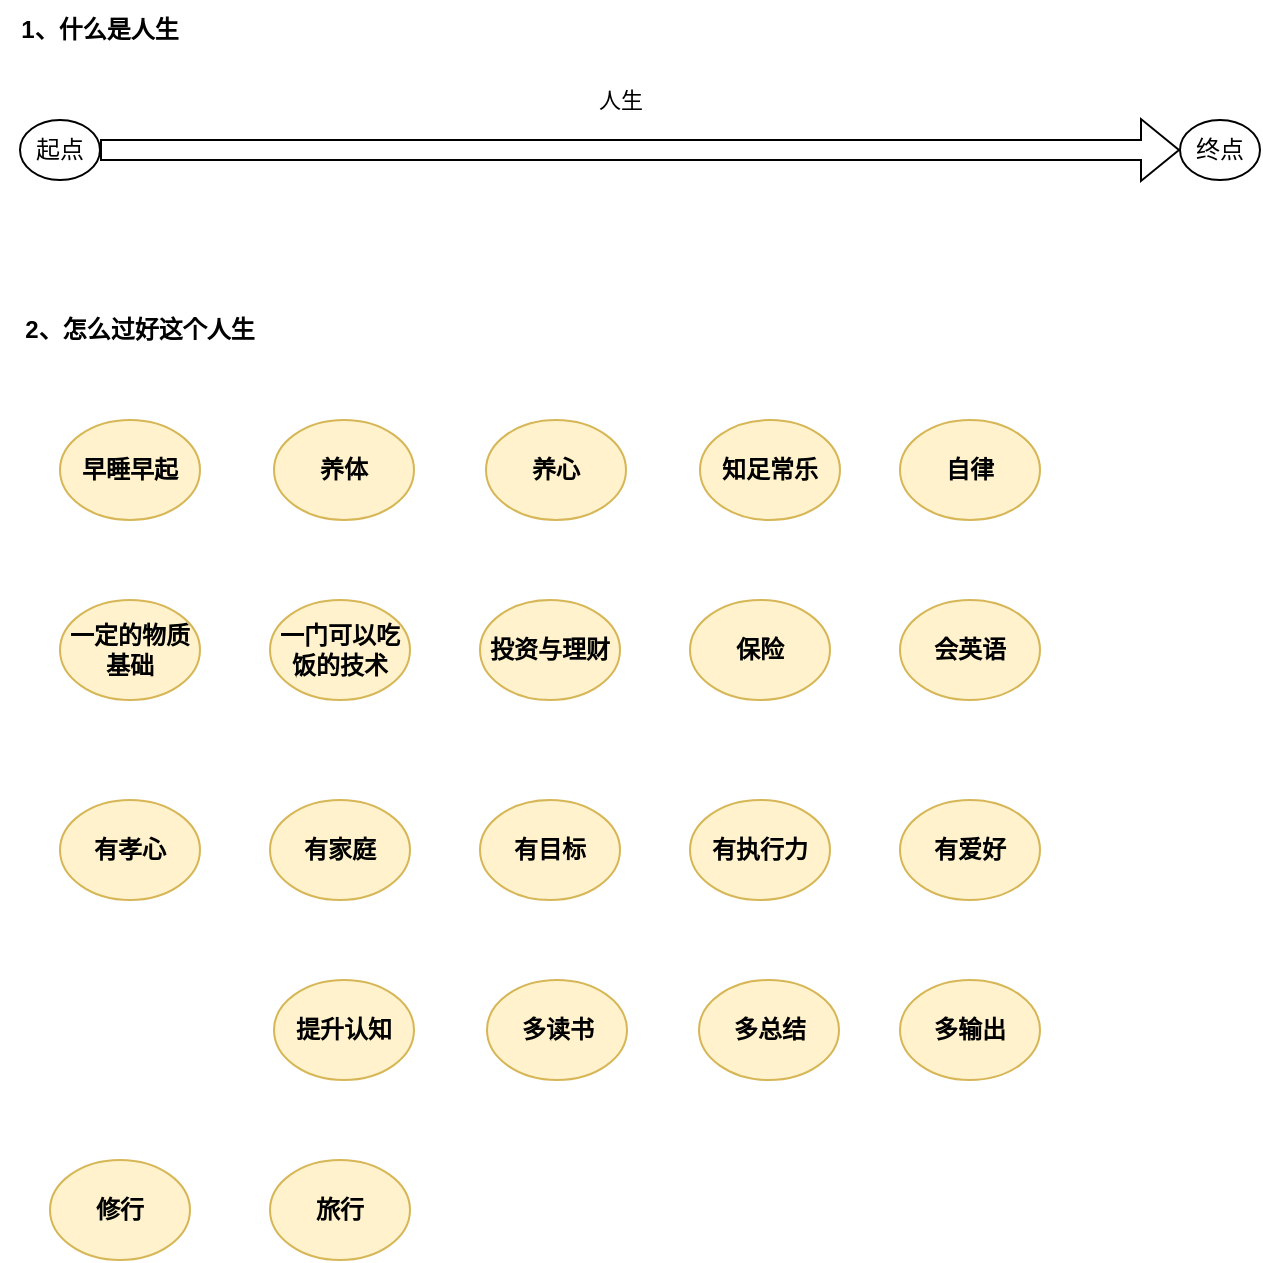 <mxfile version="16.5.3" type="github">
  <diagram id="ZKx9zjy7iOst4Df-iox1" name="第 1 页">
    <mxGraphModel dx="1038" dy="539" grid="1" gridSize="10" guides="1" tooltips="1" connect="1" arrows="1" fold="1" page="1" pageScale="1" pageWidth="827" pageHeight="1169" math="0" shadow="0">
      <root>
        <mxCell id="0" />
        <mxCell id="1" parent="0" />
        <mxCell id="bndzpAf4vowpiUw_1lPS-4" value="起点" style="ellipse;whiteSpace=wrap;html=1;" vertex="1" parent="1">
          <mxGeometry x="50" y="100" width="40" height="30" as="geometry" />
        </mxCell>
        <mxCell id="bndzpAf4vowpiUw_1lPS-5" value="终点" style="ellipse;whiteSpace=wrap;html=1;" vertex="1" parent="1">
          <mxGeometry x="630" y="100" width="40" height="30" as="geometry" />
        </mxCell>
        <mxCell id="bndzpAf4vowpiUw_1lPS-8" value="" style="shape=flexArrow;endArrow=classic;html=1;rounded=0;exitX=1;exitY=0.5;exitDx=0;exitDy=0;entryX=0;entryY=0.5;entryDx=0;entryDy=0;" edge="1" parent="1" source="bndzpAf4vowpiUw_1lPS-4" target="bndzpAf4vowpiUw_1lPS-5">
          <mxGeometry width="50" height="50" relative="1" as="geometry">
            <mxPoint x="100" y="120" as="sourcePoint" />
            <mxPoint x="740" y="80" as="targetPoint" />
          </mxGeometry>
        </mxCell>
        <mxCell id="bndzpAf4vowpiUw_1lPS-13" value="人生" style="edgeLabel;html=1;align=center;verticalAlign=middle;resizable=0;points=[];" vertex="1" connectable="0" parent="bndzpAf4vowpiUw_1lPS-8">
          <mxGeometry x="-0.207" y="-4" relative="1" as="geometry">
            <mxPoint x="46" y="-29" as="offset" />
          </mxGeometry>
        </mxCell>
        <mxCell id="bndzpAf4vowpiUw_1lPS-14" value="1、什么是人生" style="text;html=1;strokeColor=none;fillColor=none;align=center;verticalAlign=middle;whiteSpace=wrap;rounded=0;fontStyle=1" vertex="1" parent="1">
          <mxGeometry x="40" y="40" width="100" height="30" as="geometry" />
        </mxCell>
        <mxCell id="bndzpAf4vowpiUw_1lPS-16" value="2、怎么过好这个人生" style="text;html=1;strokeColor=none;fillColor=none;align=center;verticalAlign=middle;whiteSpace=wrap;rounded=0;fontStyle=1" vertex="1" parent="1">
          <mxGeometry x="40" y="190" width="140" height="30" as="geometry" />
        </mxCell>
        <mxCell id="bndzpAf4vowpiUw_1lPS-21" value="早睡早起" style="ellipse;whiteSpace=wrap;html=1;labelBackgroundColor=none;fillColor=#fff2cc;strokeColor=#d6b656;fontStyle=1" vertex="1" parent="1">
          <mxGeometry x="70" y="250" width="70" height="50" as="geometry" />
        </mxCell>
        <mxCell id="bndzpAf4vowpiUw_1lPS-54" value="养体" style="ellipse;whiteSpace=wrap;html=1;labelBackgroundColor=none;fillColor=#fff2cc;strokeColor=#d6b656;fontStyle=1" vertex="1" parent="1">
          <mxGeometry x="177" y="250" width="70" height="50" as="geometry" />
        </mxCell>
        <mxCell id="bndzpAf4vowpiUw_1lPS-55" value="养心" style="ellipse;whiteSpace=wrap;html=1;labelBackgroundColor=none;fillColor=#fff2cc;strokeColor=#d6b656;fontStyle=1" vertex="1" parent="1">
          <mxGeometry x="283" y="250" width="70" height="50" as="geometry" />
        </mxCell>
        <mxCell id="bndzpAf4vowpiUw_1lPS-56" value="一定的物质基础" style="ellipse;whiteSpace=wrap;html=1;labelBackgroundColor=none;fillColor=#fff2cc;strokeColor=#d6b656;fontStyle=1" vertex="1" parent="1">
          <mxGeometry x="70" y="340" width="70" height="50" as="geometry" />
        </mxCell>
        <mxCell id="bndzpAf4vowpiUw_1lPS-57" value="一门可以吃饭的技术" style="ellipse;whiteSpace=wrap;html=1;labelBackgroundColor=none;fillColor=#fff2cc;strokeColor=#d6b656;fontStyle=1" vertex="1" parent="1">
          <mxGeometry x="175" y="340" width="70" height="50" as="geometry" />
        </mxCell>
        <mxCell id="bndzpAf4vowpiUw_1lPS-58" value="有孝心" style="ellipse;whiteSpace=wrap;html=1;labelBackgroundColor=none;fillColor=#fff2cc;strokeColor=#d6b656;fontStyle=1" vertex="1" parent="1">
          <mxGeometry x="70" y="440" width="70" height="50" as="geometry" />
        </mxCell>
        <mxCell id="bndzpAf4vowpiUw_1lPS-59" value="知足常乐" style="ellipse;whiteSpace=wrap;html=1;labelBackgroundColor=none;fillColor=#fff2cc;strokeColor=#d6b656;fontStyle=1" vertex="1" parent="1">
          <mxGeometry x="390" y="250" width="70" height="50" as="geometry" />
        </mxCell>
        <mxCell id="bndzpAf4vowpiUw_1lPS-60" value="有目标" style="ellipse;whiteSpace=wrap;html=1;labelBackgroundColor=none;fillColor=#fff2cc;strokeColor=#d6b656;fontStyle=1" vertex="1" parent="1">
          <mxGeometry x="280" y="440" width="70" height="50" as="geometry" />
        </mxCell>
        <mxCell id="bndzpAf4vowpiUw_1lPS-61" value="有执行力" style="ellipse;whiteSpace=wrap;html=1;labelBackgroundColor=none;fillColor=#fff2cc;strokeColor=#d6b656;fontStyle=1" vertex="1" parent="1">
          <mxGeometry x="385" y="440" width="70" height="50" as="geometry" />
        </mxCell>
        <mxCell id="bndzpAf4vowpiUw_1lPS-62" value="会英语" style="ellipse;whiteSpace=wrap;html=1;labelBackgroundColor=none;fillColor=#fff2cc;strokeColor=#d6b656;fontStyle=1" vertex="1" parent="1">
          <mxGeometry x="490" y="340" width="70" height="50" as="geometry" />
        </mxCell>
        <mxCell id="bndzpAf4vowpiUw_1lPS-63" value="有爱好" style="ellipse;whiteSpace=wrap;html=1;labelBackgroundColor=none;fillColor=#fff2cc;strokeColor=#d6b656;fontStyle=1" vertex="1" parent="1">
          <mxGeometry x="490" y="440" width="70" height="50" as="geometry" />
        </mxCell>
        <mxCell id="bndzpAf4vowpiUw_1lPS-64" value="有家庭" style="ellipse;whiteSpace=wrap;html=1;labelBackgroundColor=none;fillColor=#fff2cc;strokeColor=#d6b656;fontStyle=1" vertex="1" parent="1">
          <mxGeometry x="175" y="440" width="70" height="50" as="geometry" />
        </mxCell>
        <mxCell id="bndzpAf4vowpiUw_1lPS-65" value="多读书" style="ellipse;whiteSpace=wrap;html=1;labelBackgroundColor=none;fillColor=#fff2cc;strokeColor=#d6b656;fontStyle=1" vertex="1" parent="1">
          <mxGeometry x="283.5" y="530" width="70" height="50" as="geometry" />
        </mxCell>
        <mxCell id="bndzpAf4vowpiUw_1lPS-66" value="多总结" style="ellipse;whiteSpace=wrap;html=1;labelBackgroundColor=none;fillColor=#fff2cc;strokeColor=#d6b656;fontStyle=1" vertex="1" parent="1">
          <mxGeometry x="389.5" y="530" width="70" height="50" as="geometry" />
        </mxCell>
        <mxCell id="bndzpAf4vowpiUw_1lPS-67" value="多输出" style="ellipse;whiteSpace=wrap;html=1;labelBackgroundColor=none;fillColor=#fff2cc;strokeColor=#d6b656;fontStyle=1" vertex="1" parent="1">
          <mxGeometry x="490" y="530" width="70" height="50" as="geometry" />
        </mxCell>
        <mxCell id="bndzpAf4vowpiUw_1lPS-68" value="修行" style="ellipse;whiteSpace=wrap;html=1;labelBackgroundColor=none;fillColor=#fff2cc;strokeColor=#d6b656;fontStyle=1" vertex="1" parent="1">
          <mxGeometry x="65" y="620" width="70" height="50" as="geometry" />
        </mxCell>
        <mxCell id="bndzpAf4vowpiUw_1lPS-69" value="投资与理财" style="ellipse;whiteSpace=wrap;html=1;labelBackgroundColor=none;fillColor=#fff2cc;strokeColor=#d6b656;fontStyle=1" vertex="1" parent="1">
          <mxGeometry x="280" y="340" width="70" height="50" as="geometry" />
        </mxCell>
        <mxCell id="bndzpAf4vowpiUw_1lPS-72" value="保险" style="ellipse;whiteSpace=wrap;html=1;labelBackgroundColor=none;fillColor=#fff2cc;strokeColor=#d6b656;fontStyle=1" vertex="1" parent="1">
          <mxGeometry x="385" y="340" width="70" height="50" as="geometry" />
        </mxCell>
        <mxCell id="bndzpAf4vowpiUw_1lPS-73" value="旅行" style="ellipse;whiteSpace=wrap;html=1;labelBackgroundColor=none;fillColor=#fff2cc;strokeColor=#d6b656;fontStyle=1" vertex="1" parent="1">
          <mxGeometry x="175" y="620" width="70" height="50" as="geometry" />
        </mxCell>
        <mxCell id="bndzpAf4vowpiUw_1lPS-74" value="自律" style="ellipse;whiteSpace=wrap;html=1;labelBackgroundColor=none;fillColor=#fff2cc;strokeColor=#d6b656;fontStyle=1" vertex="1" parent="1">
          <mxGeometry x="490" y="250" width="70" height="50" as="geometry" />
        </mxCell>
        <mxCell id="bndzpAf4vowpiUw_1lPS-75" value="提升认知" style="ellipse;whiteSpace=wrap;html=1;labelBackgroundColor=none;fillColor=#fff2cc;strokeColor=#d6b656;fontStyle=1" vertex="1" parent="1">
          <mxGeometry x="177" y="530" width="70" height="50" as="geometry" />
        </mxCell>
      </root>
    </mxGraphModel>
  </diagram>
</mxfile>
